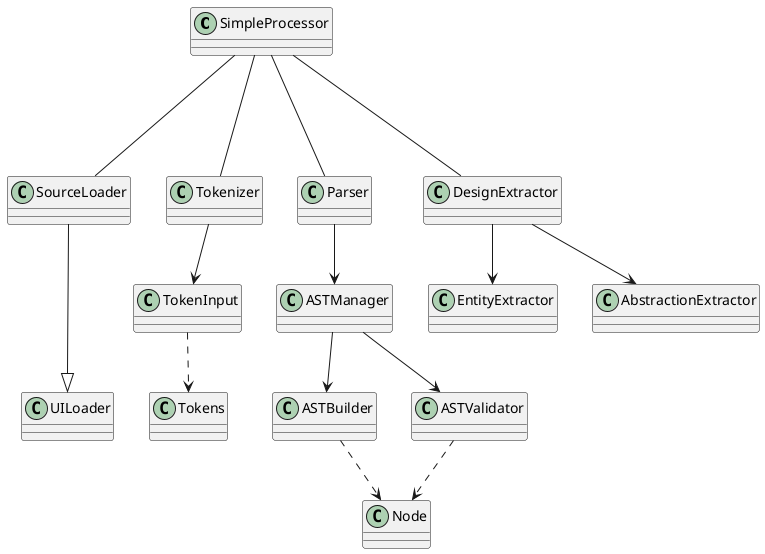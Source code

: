 @startuml
class SimpleProcessor
class SourceLoader
class UILoader

class Tokenizer
class Tokens
class TokenInput


class Parser
class ASTBuilder
class ASTValidator
class ASTManager
class Node


class DesignExtractor
class EntityExtractor
class AbstractionExtractor


SimpleProcessor --- Tokenizer
SimpleProcessor --- Parser
SimpleProcessor --- DesignExtractor
SimpleProcessor --- SourceLoader

SourceLoader ---|> UILoader


Tokenizer --> TokenInput
TokenInput ..> Tokens

Parser --> ASTManager
ASTManager --> ASTBuilder
ASTManager --> ASTValidator
 


ASTBuilder ..> Node
ASTValidator ..> Node


DesignExtractor --> EntityExtractor
DesignExtractor --> AbstractionExtractor
@enduml